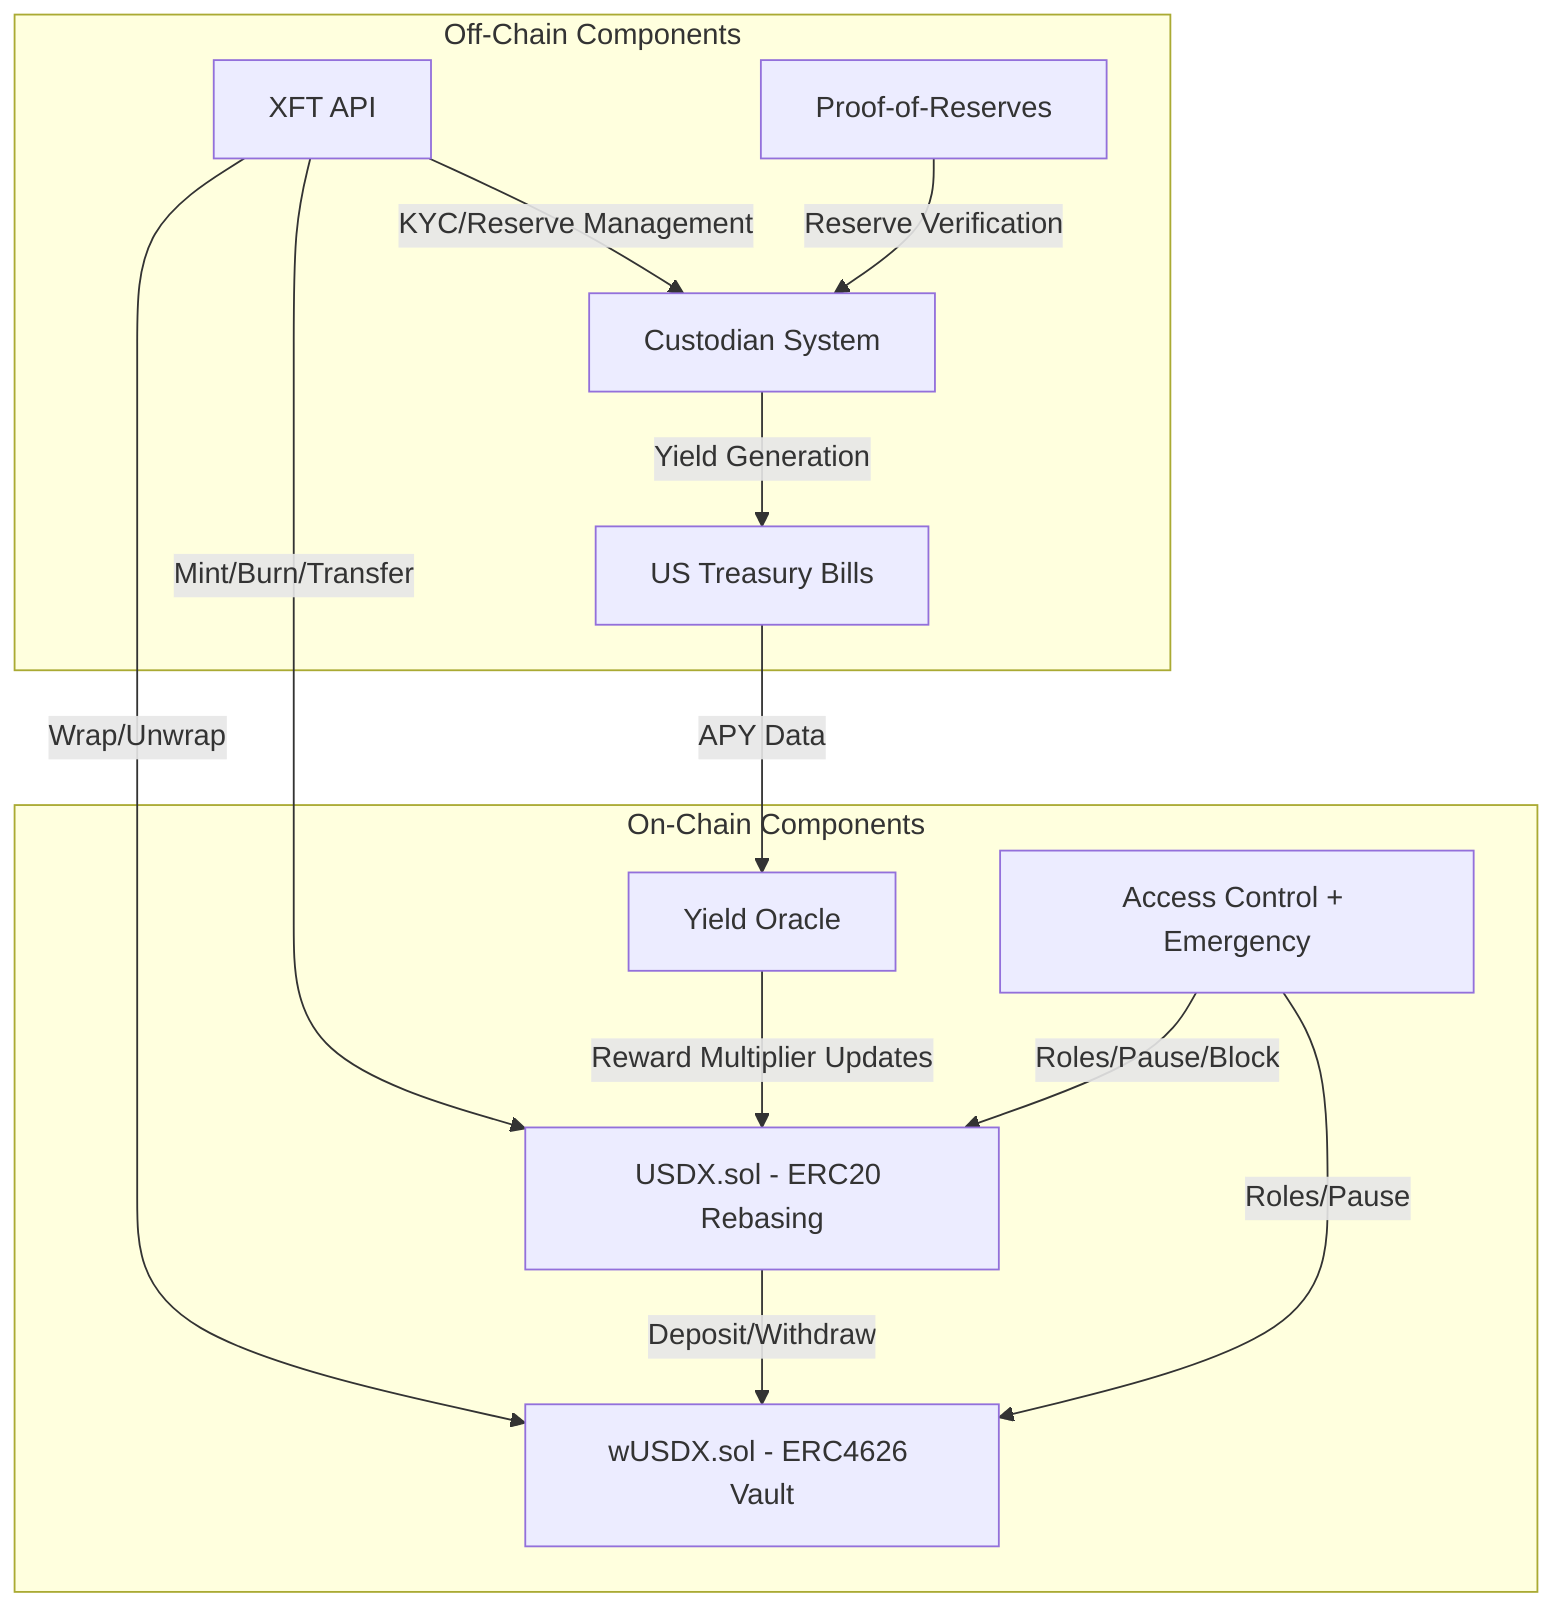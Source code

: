 graph TD
    subgraph "On-Chain Components"
        USDX[USDX.sol - ERC20 Rebasing]
        wUSDX[wUSDX.sol - ERC4626 Vault]
        Oracle[Yield Oracle]
        Security[Access Control + Emergency]
    end

    subgraph "Off-Chain Components"
        XFT_API[XFT API]
        Custodian[Custodian System]
        Treasury[US Treasury Bills]
        Audit[Proof-of-Reserves]
    end

    XFT_API -->|Mint/Burn/Transfer| USDX
    XFT_API -->|Wrap/Unwrap| wUSDX
    XFT_API -->|KYC/Reserve Management| Custodian
    Custodian -->|Yield Generation| Treasury
    Treasury -->|APY Data| Oracle
    Oracle -->|Reward Multiplier Updates| USDX
    USDX -->|Deposit/Withdraw| wUSDX
    Security -->|Roles/Pause/Block| USDX
    Security -->|Roles/Pause| wUSDX
    Audit -->|Reserve Verification| Custodian
